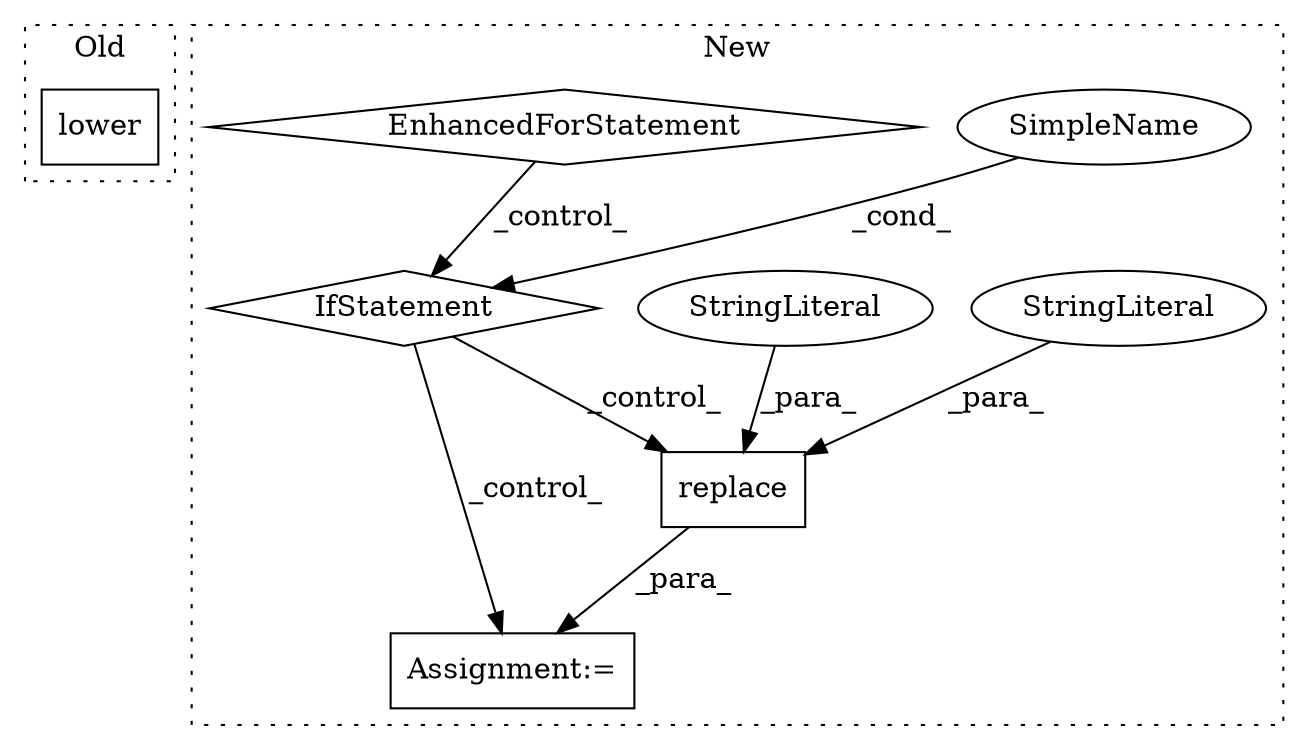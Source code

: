 digraph G {
subgraph cluster0 {
1 [label="lower" a="32" s="734" l="7" shape="box"];
label = "Old";
style="dotted";
}
subgraph cluster1 {
2 [label="replace" a="32" s="2976,2990" l="8,1" shape="box"];
3 [label="StringLiteral" a="45" s="2984" l="3" shape="ellipse"];
4 [label="StringLiteral" a="45" s="2988" l="2" shape="ellipse"];
5 [label="IfStatement" a="25" s="2935,2952" l="4,2" shape="diamond"];
6 [label="SimpleName" a="42" s="" l="" shape="ellipse"];
7 [label="EnhancedForStatement" a="70" s="2822,2925" l="65,2" shape="diamond"];
8 [label="Assignment:=" a="7" s="2971" l="1" shape="box"];
label = "New";
style="dotted";
}
2 -> 8 [label="_para_"];
3 -> 2 [label="_para_"];
4 -> 2 [label="_para_"];
5 -> 2 [label="_control_"];
5 -> 8 [label="_control_"];
6 -> 5 [label="_cond_"];
7 -> 5 [label="_control_"];
}